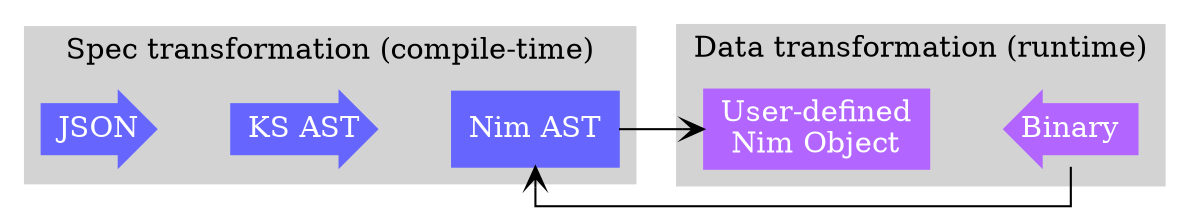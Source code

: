 digraph G {
  rankdir="LR"
  splines=ortho;
  node [shape=box];

  json  [label="JSON" fontcolor=white color="#6666ff" fillcolor="#6666ff"
         style=filled shape=rarrow]
  ksast [label="KS AST" fontcolor=white color="#6666ff" fillcolor="#6666ff"
         style=filled shape=rarrow]
  nast  [label="Nim AST" fontcolor=white color="#6666ff" fillcolor="#6666ff"
         style=filled]
  obj   [label="User-defined\nNim Object" fontcolor=white color="#b266ff"
         fillcolor="#b266ff" style=filled]
  bin   [label="Binary" fontcolor=white color="#b266ff" fillcolor="#b266ff"
         style=filled shape=larrow]

  json  -> ksast [style=invis];
  ksast -> nast  [style=invis];
  nast  -> obj   [arrowhead=vee];
  obj   -> bin   [style=invis];
  bin   -> nast  [arrowhead=vee constraint=false];

  subgraph cluster_ct {
    json ksast nast;

    label="Spec transformation (compile-time)";
    style=filled;
    color=lightgrey;
  }

  subgraph cluster_rt {
    obj bin;

    label="Data transformation (runtime)";
    style=filled;
    color=lightgrey;
  }
}
